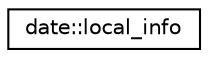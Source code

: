 digraph "Graphical Class Hierarchy"
{
 // LATEX_PDF_SIZE
  edge [fontname="Helvetica",fontsize="10",labelfontname="Helvetica",labelfontsize="10"];
  node [fontname="Helvetica",fontsize="10",shape=record];
  rankdir="LR";
  Node0 [label="date::local_info",height=0.2,width=0.4,color="black", fillcolor="white", style="filled",URL="$structdate_1_1local__info.html",tooltip=" "];
}
